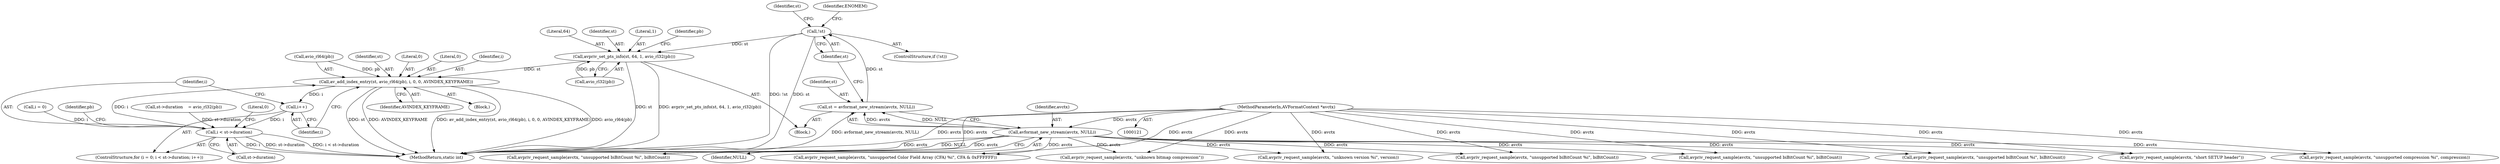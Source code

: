 digraph "0_FFmpeg_7e80b63ecd259d69d383623e75b318bf2bd491f6@pointer" {
"1000148" [label="(Call,!st)"];
"1000142" [label="(Call,st = avformat_new_stream(avctx, NULL))"];
"1000144" [label="(Call,avformat_new_stream(avctx, NULL))"];
"1000122" [label="(MethodParameterIn,AVFormatContext *avctx)"];
"1000367" [label="(Call,avpriv_set_pts_info(st, 64, 1, avio_rl32(pb)))"];
"1000770" [label="(Call,av_add_index_entry(st, avio_rl64(pb), i, 0, 0, AVINDEX_KEYFRAME))"];
"1000762" [label="(Call,i++)"];
"1000757" [label="(Call,i < st->duration)"];
"1000772" [label="(Call,avio_rl64(pb))"];
"1000770" [label="(Call,av_add_index_entry(st, avio_rl64(pb), i, 0, 0, AVINDEX_KEYFRAME))"];
"1000370" [label="(Literal,1)"];
"1000779" [label="(Literal,0)"];
"1000758" [label="(Identifier,i)"];
"1000374" [label="(Identifier,pb)"];
"1000771" [label="(Identifier,st)"];
"1000122" [label="(MethodParameterIn,AVFormatContext *avctx)"];
"1000617" [label="(Call,avpriv_request_sample(avctx, \"unsupported biBitCount %i\", biBitCount))"];
"1000763" [label="(Identifier,i)"];
"1000334" [label="(Call,avpriv_request_sample(avctx, \"short SETUP header\"))"];
"1000367" [label="(Call,avpriv_set_pts_info(st, 64, 1, avio_rl32(pb)))"];
"1000767" [label="(Identifier,pb)"];
"1000143" [label="(Identifier,st)"];
"1000371" [label="(Call,avio_rl32(pb))"];
"1000303" [label="(Call,avpriv_request_sample(avctx, \"unknown bitmap compression\"))"];
"1000775" [label="(Literal,0)"];
"1000190" [label="(Call,avpriv_request_sample(avctx, \"unknown version %i\", version))"];
"1000369" [label="(Literal,64)"];
"1000156" [label="(Identifier,st)"];
"1000142" [label="(Call,st = avformat_new_stream(avctx, NULL))"];
"1000271" [label="(Call,avpriv_request_sample(avctx, \"unsupported biBitCount %i\", biBitCount))"];
"1000148" [label="(Call,!st)"];
"1000147" [label="(ControlStructure,if (!st))"];
"1000754" [label="(Call,i = 0)"];
"1000777" [label="(Identifier,AVINDEX_KEYFRAME)"];
"1000146" [label="(Identifier,NULL)"];
"1000776" [label="(Literal,0)"];
"1000635" [label="(Call,avpriv_request_sample(avctx, \"unsupported compression %i\", compression))"];
"1000764" [label="(Block,)"];
"1000753" [label="(ControlStructure,for (i = 0; i < st->duration; i++))"];
"1000780" [label="(MethodReturn,static int)"];
"1000149" [label="(Identifier,st)"];
"1000762" [label="(Call,i++)"];
"1000757" [label="(Call,i < st->duration)"];
"1000537" [label="(Call,avpriv_request_sample(avctx, \"unsupported biBitCount %i\", biBitCount))"];
"1000625" [label="(Call,avpriv_request_sample(avctx, \"unsupported Color Field Array (CFA) %i\", CFA & 0xFFFFFF))"];
"1000759" [label="(Call,st->duration)"];
"1000368" [label="(Identifier,st)"];
"1000152" [label="(Identifier,ENOMEM)"];
"1000145" [label="(Identifier,avctx)"];
"1000774" [label="(Identifier,i)"];
"1000199" [label="(Call,st->duration    = avio_rl32(pb))"];
"1000123" [label="(Block,)"];
"1000582" [label="(Call,avpriv_request_sample(avctx, \"unsupported biBitCount %i\", biBitCount))"];
"1000144" [label="(Call,avformat_new_stream(avctx, NULL))"];
"1000148" -> "1000147"  [label="AST: "];
"1000148" -> "1000149"  [label="CFG: "];
"1000149" -> "1000148"  [label="AST: "];
"1000152" -> "1000148"  [label="CFG: "];
"1000156" -> "1000148"  [label="CFG: "];
"1000148" -> "1000780"  [label="DDG: !st"];
"1000148" -> "1000780"  [label="DDG: st"];
"1000142" -> "1000148"  [label="DDG: st"];
"1000148" -> "1000367"  [label="DDG: st"];
"1000142" -> "1000123"  [label="AST: "];
"1000142" -> "1000144"  [label="CFG: "];
"1000143" -> "1000142"  [label="AST: "];
"1000144" -> "1000142"  [label="AST: "];
"1000149" -> "1000142"  [label="CFG: "];
"1000142" -> "1000780"  [label="DDG: avformat_new_stream(avctx, NULL)"];
"1000144" -> "1000142"  [label="DDG: avctx"];
"1000144" -> "1000142"  [label="DDG: NULL"];
"1000144" -> "1000146"  [label="CFG: "];
"1000145" -> "1000144"  [label="AST: "];
"1000146" -> "1000144"  [label="AST: "];
"1000144" -> "1000780"  [label="DDG: avctx"];
"1000144" -> "1000780"  [label="DDG: NULL"];
"1000122" -> "1000144"  [label="DDG: avctx"];
"1000144" -> "1000190"  [label="DDG: avctx"];
"1000144" -> "1000271"  [label="DDG: avctx"];
"1000144" -> "1000303"  [label="DDG: avctx"];
"1000144" -> "1000334"  [label="DDG: avctx"];
"1000144" -> "1000537"  [label="DDG: avctx"];
"1000144" -> "1000582"  [label="DDG: avctx"];
"1000144" -> "1000617"  [label="DDG: avctx"];
"1000144" -> "1000625"  [label="DDG: avctx"];
"1000144" -> "1000635"  [label="DDG: avctx"];
"1000122" -> "1000121"  [label="AST: "];
"1000122" -> "1000780"  [label="DDG: avctx"];
"1000122" -> "1000190"  [label="DDG: avctx"];
"1000122" -> "1000271"  [label="DDG: avctx"];
"1000122" -> "1000303"  [label="DDG: avctx"];
"1000122" -> "1000334"  [label="DDG: avctx"];
"1000122" -> "1000537"  [label="DDG: avctx"];
"1000122" -> "1000582"  [label="DDG: avctx"];
"1000122" -> "1000617"  [label="DDG: avctx"];
"1000122" -> "1000625"  [label="DDG: avctx"];
"1000122" -> "1000635"  [label="DDG: avctx"];
"1000367" -> "1000123"  [label="AST: "];
"1000367" -> "1000371"  [label="CFG: "];
"1000368" -> "1000367"  [label="AST: "];
"1000369" -> "1000367"  [label="AST: "];
"1000370" -> "1000367"  [label="AST: "];
"1000371" -> "1000367"  [label="AST: "];
"1000374" -> "1000367"  [label="CFG: "];
"1000367" -> "1000780"  [label="DDG: st"];
"1000367" -> "1000780"  [label="DDG: avpriv_set_pts_info(st, 64, 1, avio_rl32(pb))"];
"1000371" -> "1000367"  [label="DDG: pb"];
"1000367" -> "1000770"  [label="DDG: st"];
"1000770" -> "1000764"  [label="AST: "];
"1000770" -> "1000777"  [label="CFG: "];
"1000771" -> "1000770"  [label="AST: "];
"1000772" -> "1000770"  [label="AST: "];
"1000774" -> "1000770"  [label="AST: "];
"1000775" -> "1000770"  [label="AST: "];
"1000776" -> "1000770"  [label="AST: "];
"1000777" -> "1000770"  [label="AST: "];
"1000763" -> "1000770"  [label="CFG: "];
"1000770" -> "1000780"  [label="DDG: AVINDEX_KEYFRAME"];
"1000770" -> "1000780"  [label="DDG: av_add_index_entry(st, avio_rl64(pb), i, 0, 0, AVINDEX_KEYFRAME)"];
"1000770" -> "1000780"  [label="DDG: avio_rl64(pb)"];
"1000770" -> "1000780"  [label="DDG: st"];
"1000770" -> "1000762"  [label="DDG: i"];
"1000772" -> "1000770"  [label="DDG: pb"];
"1000757" -> "1000770"  [label="DDG: i"];
"1000762" -> "1000753"  [label="AST: "];
"1000762" -> "1000763"  [label="CFG: "];
"1000763" -> "1000762"  [label="AST: "];
"1000758" -> "1000762"  [label="CFG: "];
"1000762" -> "1000757"  [label="DDG: i"];
"1000757" -> "1000753"  [label="AST: "];
"1000757" -> "1000759"  [label="CFG: "];
"1000758" -> "1000757"  [label="AST: "];
"1000759" -> "1000757"  [label="AST: "];
"1000767" -> "1000757"  [label="CFG: "];
"1000779" -> "1000757"  [label="CFG: "];
"1000757" -> "1000780"  [label="DDG: i < st->duration"];
"1000757" -> "1000780"  [label="DDG: i"];
"1000757" -> "1000780"  [label="DDG: st->duration"];
"1000754" -> "1000757"  [label="DDG: i"];
"1000199" -> "1000757"  [label="DDG: st->duration"];
}
